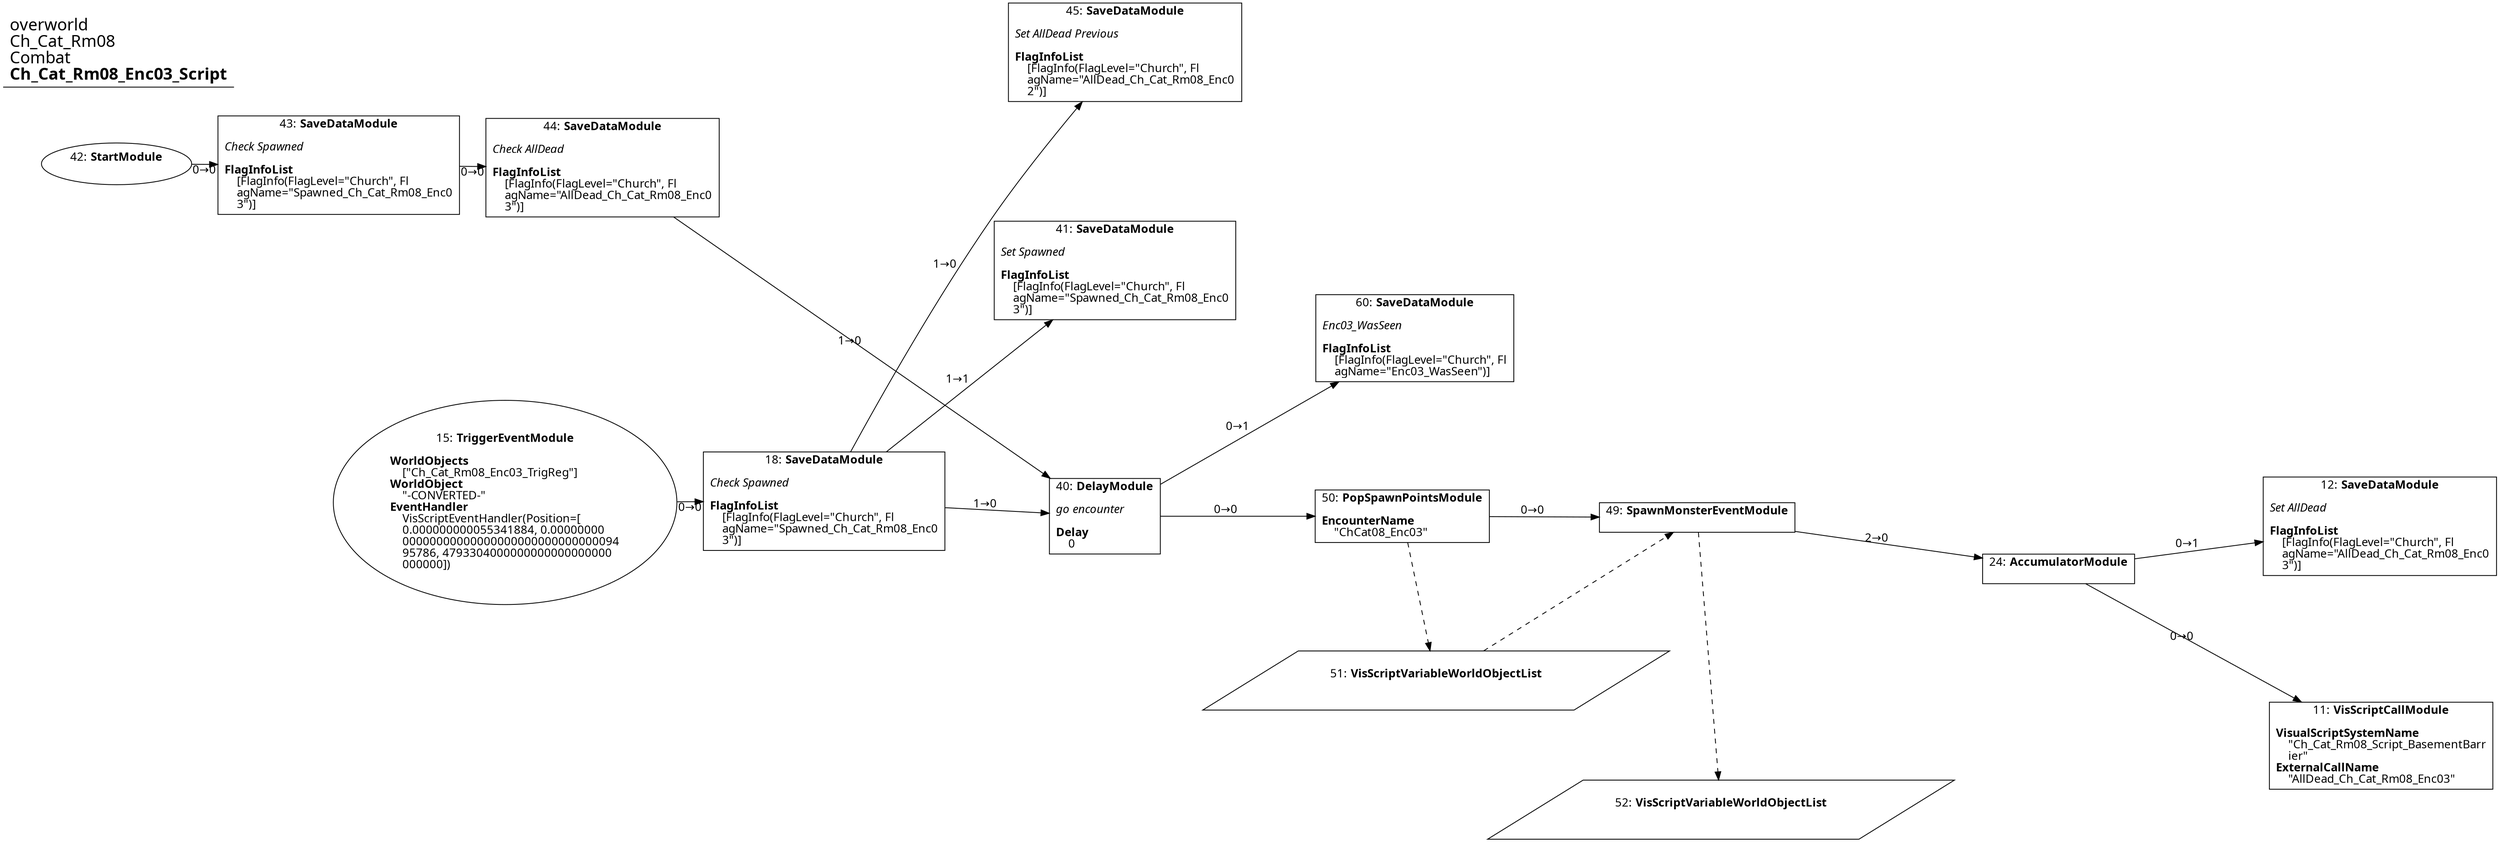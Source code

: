 digraph {
    layout = fdp;
    overlap = prism;
    sep = "+16";
    splines = spline;

    node [ shape = box ];

    graph [ fontname = "Segoe UI" ];
    node [ fontname = "Segoe UI" ];
    edge [ fontname = "Segoe UI" ];

    11 [ label = <11: <b>VisScriptCallModule</b><br/><br/><b>VisualScriptSystemName</b><br align="left"/>    &quot;Ch_Cat_Rm08_Script_BasementBarr<br align="left"/>    ier&quot;<br align="left"/><b>ExternalCallName</b><br align="left"/>    &quot;AllDead_Ch_Cat_Rm08_Enc03&quot;<br align="left"/>> ];
    11 [ pos = "0.94100004,-0.43300003!" ];

    12 [ label = <12: <b>SaveDataModule</b><br/><br/><i>Set AllDead<br align="left"/></i><br align="left"/><b>FlagInfoList</b><br align="left"/>    [FlagInfo(FlagLevel=&quot;Church&quot;, Fl<br align="left"/>    agName=&quot;AllDead_Ch_Cat_Rm08_Enc0<br align="left"/>    3&quot;)]<br align="left"/>> ];
    12 [ pos = "0.94000006,-0.25800002!" ];

    15 [ label = <15: <b>TriggerEventModule</b><br/><br/><b>WorldObjects</b><br align="left"/>    [&quot;Ch_Cat_Rm08_Enc03_TrigReg&quot;]<br align="left"/><b>WorldObject</b><br align="left"/>    &quot;-CONVERTED-&quot;<br align="left"/><b>EventHandler</b><br align="left"/>    VisScriptEventHandler(Position=[<br align="left"/>    0.000000000055341884, 0.00000000<br align="left"/>    00000000000000000000000000000094<br align="left"/>    95786, 4793304000000000000000000<br align="left"/>    000000])<br align="left"/>> ];
    15 [ shape = oval ]
    15 [ pos = "-0.554,-0.23900001!" ];
    15 -> 18 [ label = "0→0" ];

    18 [ label = <18: <b>SaveDataModule</b><br/><br/><i>Check Spawned<br align="left"/></i><br align="left"/><b>FlagInfoList</b><br align="left"/>    [FlagInfo(FlagLevel=&quot;Church&quot;, Fl<br align="left"/>    agName=&quot;Spawned_Ch_Cat_Rm08_Enc0<br align="left"/>    3&quot;)]<br align="left"/>> ];
    18 [ pos = "-0.3,-0.238!" ];
    18 -> 40 [ label = "1→0" ];
    18 -> 41 [ label = "1→1" ];
    18 -> 45 [ label = "1→0" ];

    24 [ label = <24: <b>AccumulatorModule</b><br/><br/>> ];
    24 [ pos = "0.684,-0.29200003!" ];
    24 -> 12 [ label = "0→1" ];
    24 -> 11 [ label = "0→0" ];

    40 [ label = <40: <b>DelayModule</b><br/><br/><i>go encounter<br align="left"/></i><br align="left"/><b>Delay</b><br align="left"/>    0<br align="left"/>> ];
    40 [ pos = "-0.076000005,-0.25!" ];
    40 -> 50 [ label = "0→0" ];
    40 -> 60 [ label = "0→1" ];

    41 [ label = <41: <b>SaveDataModule</b><br/><br/><i>Set Spawned<br align="left"/></i><br align="left"/><b>FlagInfoList</b><br align="left"/>    [FlagInfo(FlagLevel=&quot;Church&quot;, Fl<br align="left"/>    agName=&quot;Spawned_Ch_Cat_Rm08_Enc0<br align="left"/>    3&quot;)]<br align="left"/>> ];
    41 [ pos = "-0.068,-0.054!" ];

    42 [ label = <42: <b>StartModule</b><br/><br/>> ];
    42 [ shape = oval ]
    42 [ pos = "-0.85800004,0.031000001!" ];
    42 -> 43 [ label = "0→0" ];

    43 [ label = <43: <b>SaveDataModule</b><br/><br/><i>Check Spawned<br align="left"/></i><br align="left"/><b>FlagInfoList</b><br align="left"/>    [FlagInfo(FlagLevel=&quot;Church&quot;, Fl<br align="left"/>    agName=&quot;Spawned_Ch_Cat_Rm08_Enc0<br align="left"/>    3&quot;)]<br align="left"/>> ];
    43 [ pos = "-0.69100004,0.030000001!" ];
    43 -> 44 [ label = "0→0" ];

    44 [ label = <44: <b>SaveDataModule</b><br/><br/><i>Check AllDead<br align="left"/></i><br align="left"/><b>FlagInfoList</b><br align="left"/>    [FlagInfo(FlagLevel=&quot;Church&quot;, Fl<br align="left"/>    agName=&quot;AllDead_Ch_Cat_Rm08_Enc0<br align="left"/>    3&quot;)]<br align="left"/>> ];
    44 [ pos = "-0.48000002,0.028!" ];
    44 -> 40 [ label = "1→0" ];

    45 [ label = <45: <b>SaveDataModule</b><br/><br/><i>Set AllDead Previous<br align="left"/></i><br align="left"/><b>FlagInfoList</b><br align="left"/>    [FlagInfo(FlagLevel=&quot;Church&quot;, Fl<br align="left"/>    agName=&quot;AllDead_Ch_Cat_Rm08_Enc0<br align="left"/>    2&quot;)]<br align="left"/>> ];
    45 [ pos = "-0.060000002,0.120000005!" ];

    49 [ label = <49: <b>SpawnMonsterEventModule</b><br/><br/>> ];
    49 [ pos = "0.39600003,-0.25100002!" ];
    49 -> 24 [ label = "2→0" ];
    51 -> 49 [ style = dashed ];
    49 -> 52 [ style = dashed ];

    50 [ label = <50: <b>PopSpawnPointsModule</b><br/><br/><b>EncounterName</b><br align="left"/>    &quot;ChCat08_Enc03&quot;<br align="left"/>> ];
    50 [ pos = "0.16100001,-0.25!" ];
    50 -> 49 [ label = "0→0" ];
    50 -> 51 [ style = dashed ];

    51 [ label = <51: <b>VisScriptVariableWorldObjectList</b><br/><br/>> ];
    51 [ shape = parallelogram ]
    51 [ pos = "0.18800001,-0.381!" ];

    52 [ label = <52: <b>VisScriptVariableWorldObjectList</b><br/><br/>> ];
    52 [ shape = parallelogram ]
    52 [ pos = "0.41500002,-0.48400003!" ];

    60 [ label = <60: <b>SaveDataModule</b><br/><br/><i>Enc03_WasSeen<br align="left"/></i><br align="left"/><b>FlagInfoList</b><br align="left"/>    [FlagInfo(FlagLevel=&quot;Church&quot;, Fl<br align="left"/>    agName=&quot;Enc03_WasSeen&quot;)]<br align="left"/>> ];
    60 [ pos = "0.171,-0.108!" ];

    title [ pos = "-0.859,0.12100001!" ];
    title [ shape = underline ];
    title [ label = <<font point-size="20">overworld<br align="left"/>Ch_Cat_Rm08<br align="left"/>Combat<br align="left"/><b>Ch_Cat_Rm08_Enc03_Script</b><br align="left"/></font>> ];
}
